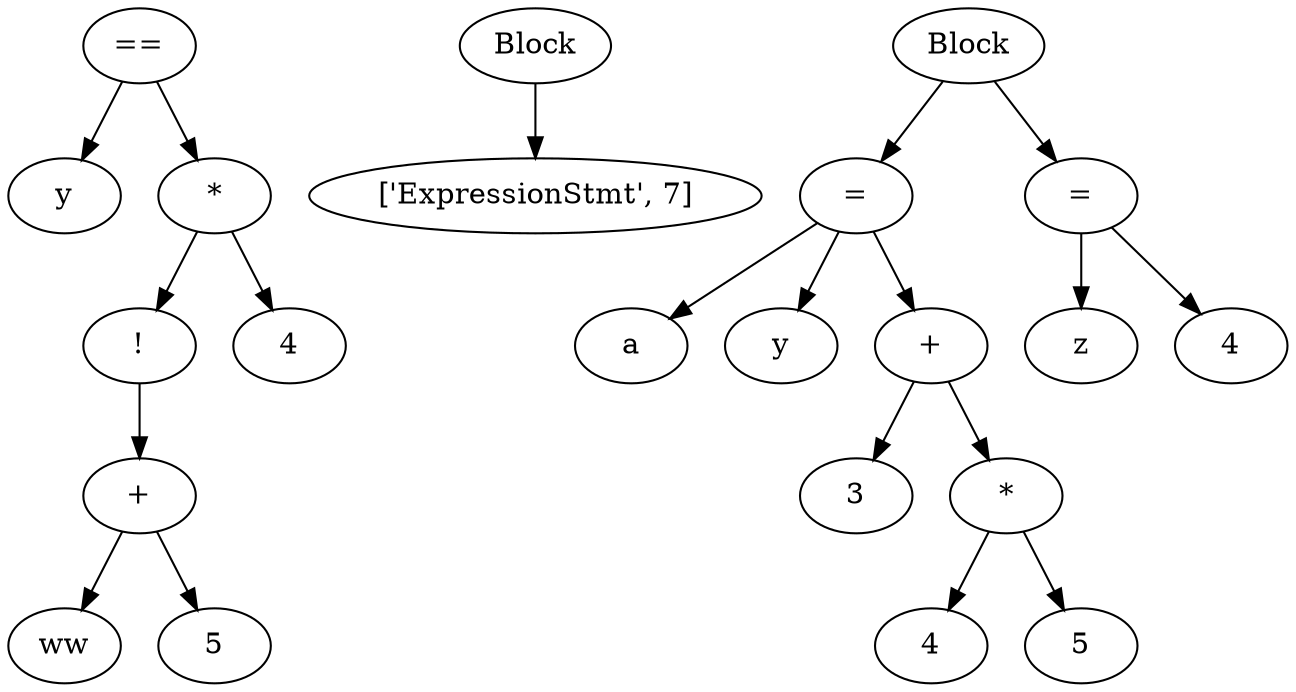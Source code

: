 digraph {
	0 [label=y]
	1 [label=ww]
	2 [label=5]
	3 [label="+"]
	3 -> 1
	3 -> 2
	4 [label="!"]
	4 -> 3
	5 [label=4]
	6 [label="*"]
	6 -> 4
	6 -> 5
	7 [label="=="]
	7 -> 0
	7 -> 6
	8 [label=Block]
	8 -> "['ExpressionStmt', 7]"
	9 [label=a]
	10 [label=y]
	11 [label=3]
	12 [label=4]
	13 [label=5]
	14 [label="*"]
	14 -> 12
	14 -> 13
	15 [label="+"]
	15 -> 11
	15 -> 14
	16 [label="="]
	16 -> 10
	16 -> 9
	16 -> 15
	17 [label=z]
	18 [label=4]
	19 [label="="]
	19 -> 17
	19 -> 18
	20 [label=Block]
	20 -> 16
	20 -> 19
}
